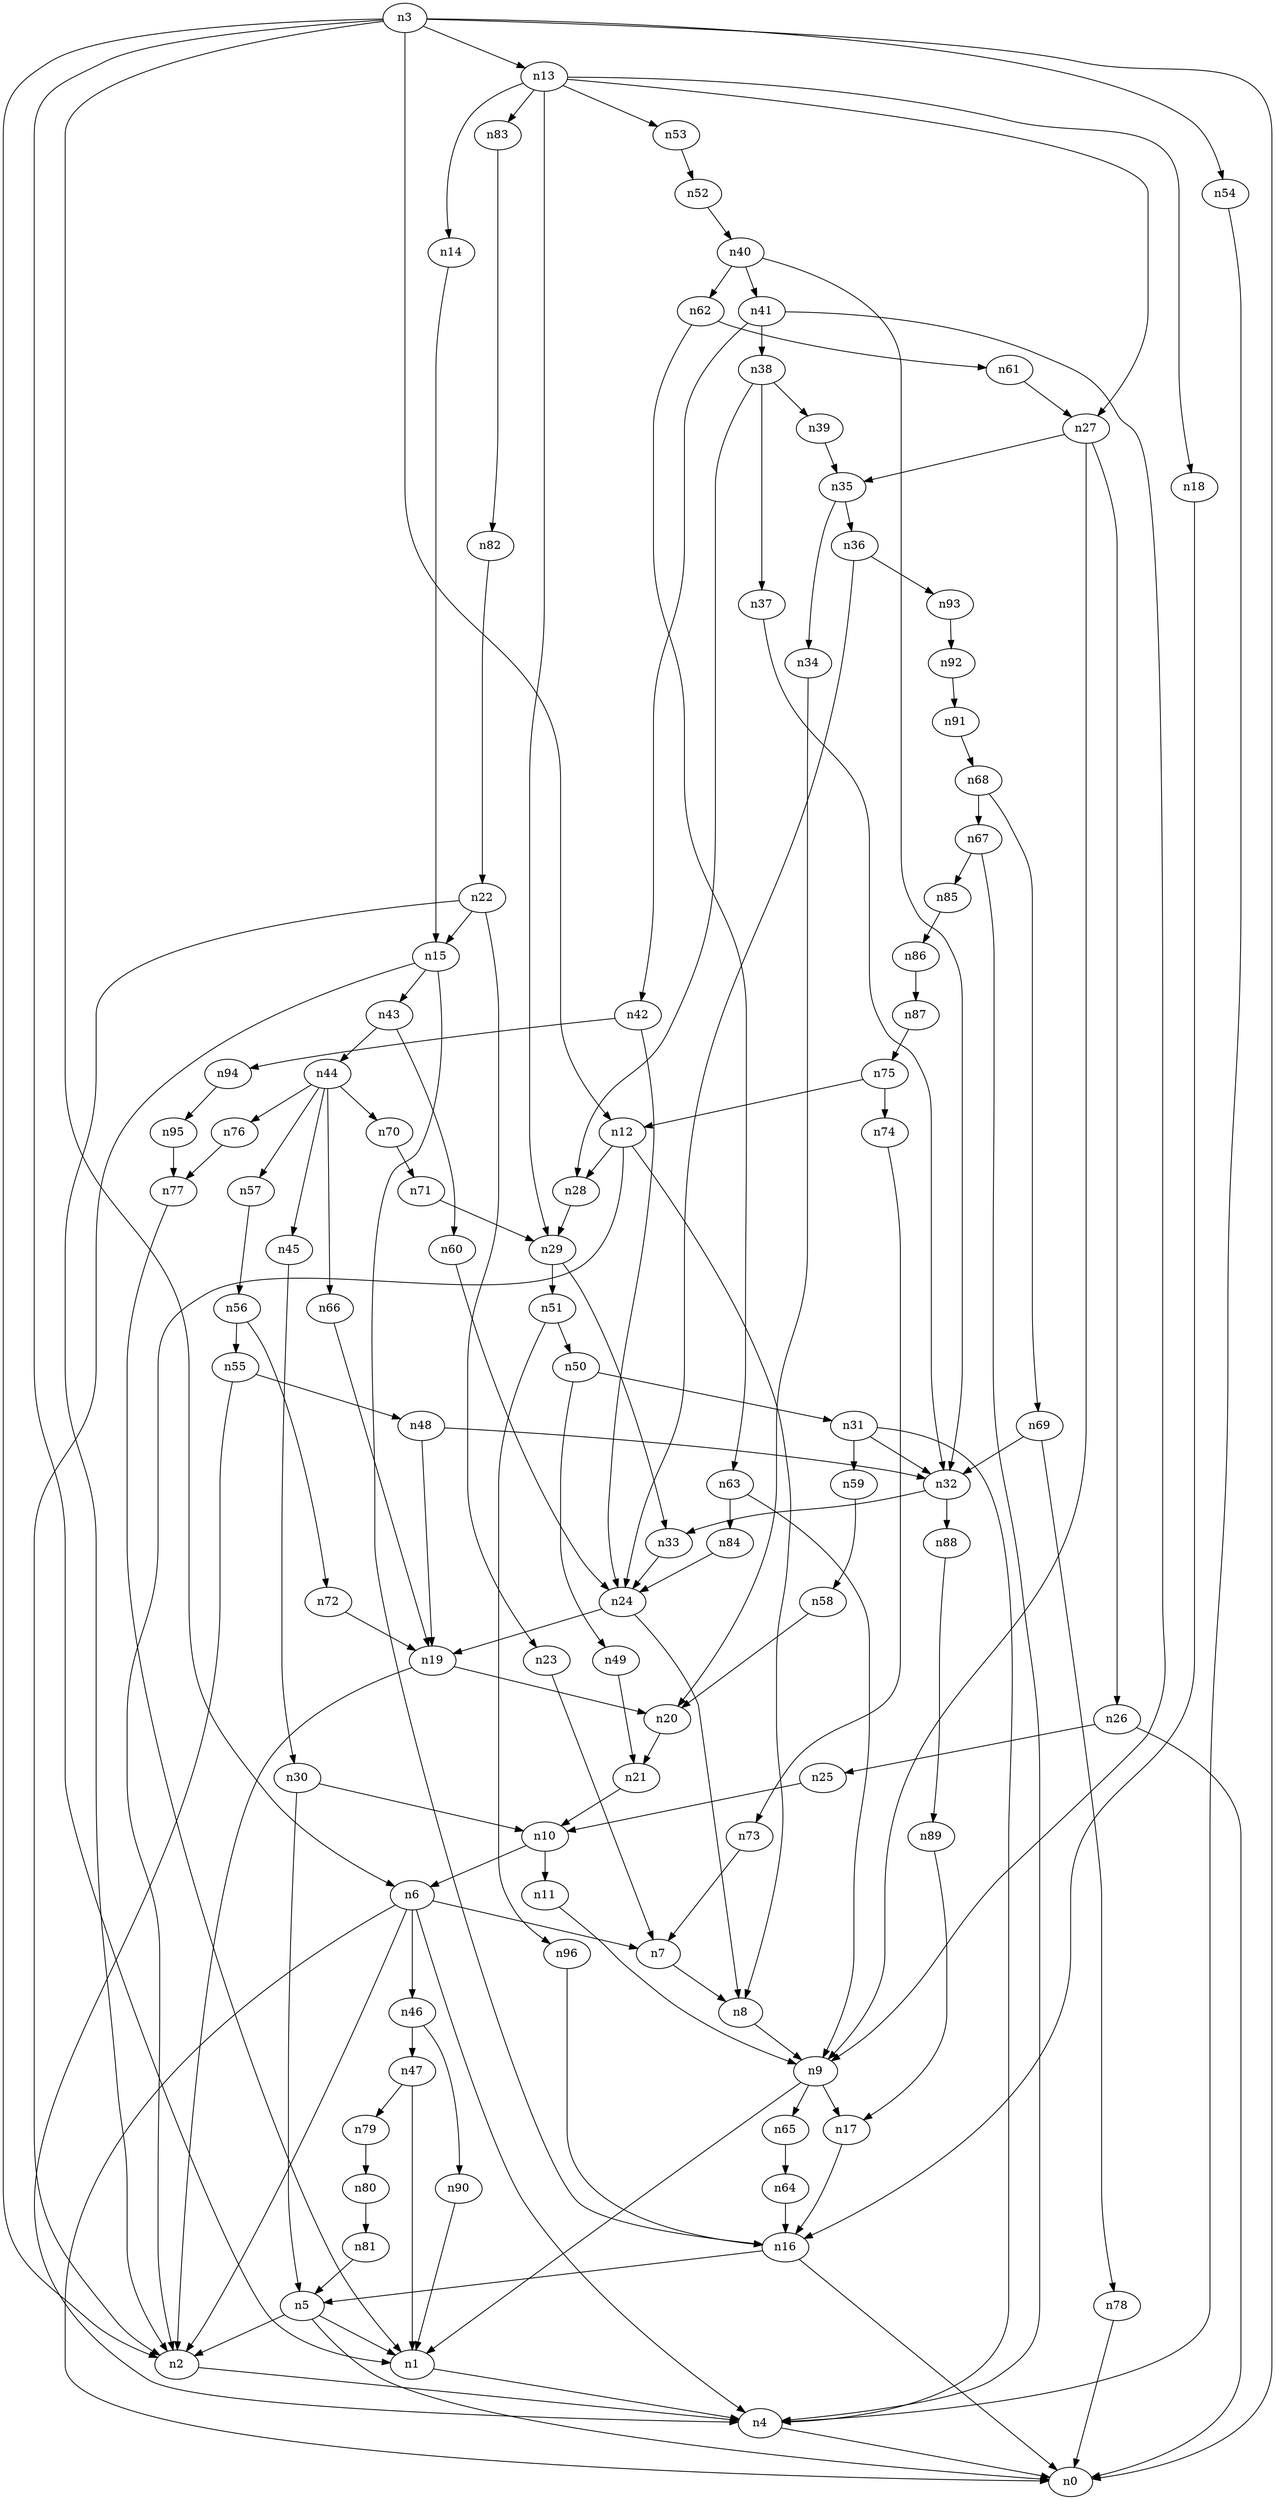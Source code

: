 digraph G {
	n1 -> n4	 [_graphml_id=e4];
	n2 -> n4	 [_graphml_id=e7];
	n3 -> n0	 [_graphml_id=e0];
	n3 -> n1	 [_graphml_id=e3];
	n3 -> n2	 [_graphml_id=e6];
	n3 -> n6	 [_graphml_id=e9];
	n3 -> n12	 [_graphml_id=e19];
	n3 -> n13	 [_graphml_id=e22];
	n3 -> n54	 [_graphml_id=e89];
	n4 -> n0	 [_graphml_id=e1];
	n5 -> n0	 [_graphml_id=e2];
	n5 -> n1	 [_graphml_id=e5];
	n5 -> n2	 [_graphml_id=e8];
	n6 -> n0	 [_graphml_id=e21];
	n6 -> n2	 [_graphml_id=e10];
	n6 -> n4	 [_graphml_id=e11];
	n6 -> n7	 [_graphml_id=e12];
	n6 -> n46	 [_graphml_id=e76];
	n7 -> n8	 [_graphml_id=e13];
	n8 -> n9	 [_graphml_id=e14];
	n9 -> n1	 [_graphml_id=e15];
	n9 -> n17	 [_graphml_id=e28];
	n9 -> n65	 [_graphml_id=e107];
	n10 -> n6	 [_graphml_id=e16];
	n10 -> n11	 [_graphml_id=e17];
	n11 -> n9	 [_graphml_id=e18];
	n12 -> n2	 [_graphml_id=e31];
	n12 -> n8	 [_graphml_id=e20];
	n12 -> n28	 [_graphml_id=e46];
	n13 -> n14	 [_graphml_id=e23];
	n13 -> n18	 [_graphml_id=e29];
	n13 -> n27	 [_graphml_id=e61];
	n13 -> n29	 [_graphml_id=e48];
	n13 -> n53	 [_graphml_id=e88];
	n13 -> n83	 [_graphml_id=e137];
	n14 -> n15	 [_graphml_id=e24];
	n15 -> n2	 [_graphml_id=e25];
	n15 -> n16	 [_graphml_id=e100];
	n15 -> n43	 [_graphml_id=e72];
	n16 -> n0	 [_graphml_id=e26];
	n16 -> n5	 [_graphml_id=e41];
	n17 -> n16	 [_graphml_id=e27];
	n18 -> n16	 [_graphml_id=e30];
	n19 -> n2	 [_graphml_id=e32];
	n19 -> n20	 [_graphml_id=e33];
	n20 -> n21	 [_graphml_id=e34];
	n21 -> n10	 [_graphml_id=e35];
	n22 -> n2	 [_graphml_id=e36];
	n22 -> n15	 [_graphml_id=e51];
	n22 -> n23	 [_graphml_id=e37];
	n23 -> n7	 [_graphml_id=e38];
	n24 -> n8	 [_graphml_id=e40];
	n24 -> n19	 [_graphml_id=e39];
	n25 -> n10	 [_graphml_id=e42];
	n26 -> n0	 [_graphml_id=e140];
	n26 -> n25	 [_graphml_id=e43];
	n27 -> n9	 [_graphml_id=e45];
	n27 -> n26	 [_graphml_id=e44];
	n27 -> n35	 [_graphml_id=e58];
	n28 -> n29	 [_graphml_id=e47];
	n29 -> n33	 [_graphml_id=e120];
	n29 -> n51	 [_graphml_id=e85];
	n30 -> n5	 [_graphml_id=e49];
	n30 -> n10	 [_graphml_id=e50];
	n31 -> n4	 [_graphml_id=e52];
	n31 -> n32	 [_graphml_id=e53];
	n31 -> n59	 [_graphml_id=e97];
	n32 -> n33	 [_graphml_id=e54];
	n32 -> n88	 [_graphml_id=e145];
	n33 -> n24	 [_graphml_id=e55];
	n34 -> n20	 [_graphml_id=e56];
	n35 -> n34	 [_graphml_id=e57];
	n35 -> n36	 [_graphml_id=e59];
	n36 -> n24	 [_graphml_id=e60];
	n36 -> n93	 [_graphml_id=e154];
	n37 -> n32	 [_graphml_id=e62];
	n38 -> n28	 [_graphml_id=e71];
	n38 -> n37	 [_graphml_id=e63];
	n38 -> n39	 [_graphml_id=e64];
	n39 -> n35	 [_graphml_id=e65];
	n40 -> n32	 [_graphml_id=e66];
	n40 -> n41	 [_graphml_id=e67];
	n40 -> n62	 [_graphml_id=e130];
	n41 -> n9	 [_graphml_id=e68];
	n41 -> n38	 [_graphml_id=e81];
	n41 -> n42	 [_graphml_id=e69];
	n42 -> n24	 [_graphml_id=e70];
	n42 -> n94	 [_graphml_id=e155];
	n43 -> n44	 [_graphml_id=e73];
	n43 -> n60	 [_graphml_id=e98];
	n44 -> n45	 [_graphml_id=e74];
	n44 -> n57	 [_graphml_id=e94];
	n44 -> n66	 [_graphml_id=e109];
	n44 -> n70	 [_graphml_id=e115];
	n44 -> n76	 [_graphml_id=e125];
	n45 -> n30	 [_graphml_id=e75];
	n46 -> n47	 [_graphml_id=e77];
	n46 -> n90	 [_graphml_id=e149];
	n47 -> n1	 [_graphml_id=e78];
	n47 -> n79	 [_graphml_id=e131];
	n48 -> n19	 [_graphml_id=e79];
	n48 -> n32	 [_graphml_id=e80];
	n49 -> n21	 [_graphml_id=e82];
	n50 -> n31	 [_graphml_id=e110];
	n50 -> n49	 [_graphml_id=e83];
	n51 -> n50	 [_graphml_id=e84];
	n51 -> n96	 [_graphml_id=e158];
	n52 -> n40	 [_graphml_id=e86];
	n53 -> n52	 [_graphml_id=e87];
	n54 -> n4	 [_graphml_id=e90];
	n55 -> n4	 [_graphml_id=e150];
	n55 -> n48	 [_graphml_id=e91];
	n56 -> n55	 [_graphml_id=e92];
	n56 -> n72	 [_graphml_id=e119];
	n57 -> n56	 [_graphml_id=e93];
	n58 -> n20	 [_graphml_id=e95];
	n59 -> n58	 [_graphml_id=e96];
	n60 -> n24	 [_graphml_id=e99];
	n61 -> n27	 [_graphml_id=e101];
	n62 -> n61	 [_graphml_id=e102];
	n62 -> n63	 [_graphml_id=e103];
	n63 -> n9	 [_graphml_id=e104];
	n63 -> n84	 [_graphml_id=e138];
	n64 -> n16	 [_graphml_id=e105];
	n65 -> n64	 [_graphml_id=e106];
	n66 -> n19	 [_graphml_id=e108];
	n67 -> n4	 [_graphml_id=e111];
	n67 -> n85	 [_graphml_id=e141];
	n68 -> n67	 [_graphml_id=e112];
	n68 -> n69	 [_graphml_id=e113];
	n69 -> n32	 [_graphml_id=e114];
	n69 -> n78	 [_graphml_id=e128];
	n70 -> n71	 [_graphml_id=e116];
	n71 -> n29	 [_graphml_id=e117];
	n72 -> n19	 [_graphml_id=e118];
	n73 -> n7	 [_graphml_id=e121];
	n74 -> n73	 [_graphml_id=e122];
	n75 -> n12	 [_graphml_id=e124];
	n75 -> n74	 [_graphml_id=e123];
	n76 -> n77	 [_graphml_id=e126];
	n77 -> n1	 [_graphml_id=e127];
	n78 -> n0	 [_graphml_id=e129];
	n79 -> n80	 [_graphml_id=e132];
	n80 -> n81	 [_graphml_id=e133];
	n81 -> n5	 [_graphml_id=e134];
	n82 -> n22	 [_graphml_id=e135];
	n83 -> n82	 [_graphml_id=e136];
	n84 -> n24	 [_graphml_id=e139];
	n85 -> n86	 [_graphml_id=e142];
	n86 -> n87	 [_graphml_id=e143];
	n87 -> n75	 [_graphml_id=e144];
	n88 -> n89	 [_graphml_id=e146];
	n89 -> n17	 [_graphml_id=e147];
	n90 -> n1	 [_graphml_id=e148];
	n91 -> n68	 [_graphml_id=e151];
	n92 -> n91	 [_graphml_id=e152];
	n93 -> n92	 [_graphml_id=e153];
	n94 -> n95	 [_graphml_id=e156];
	n95 -> n77	 [_graphml_id=e157];
	n96 -> n16	 [_graphml_id=e159];
}
